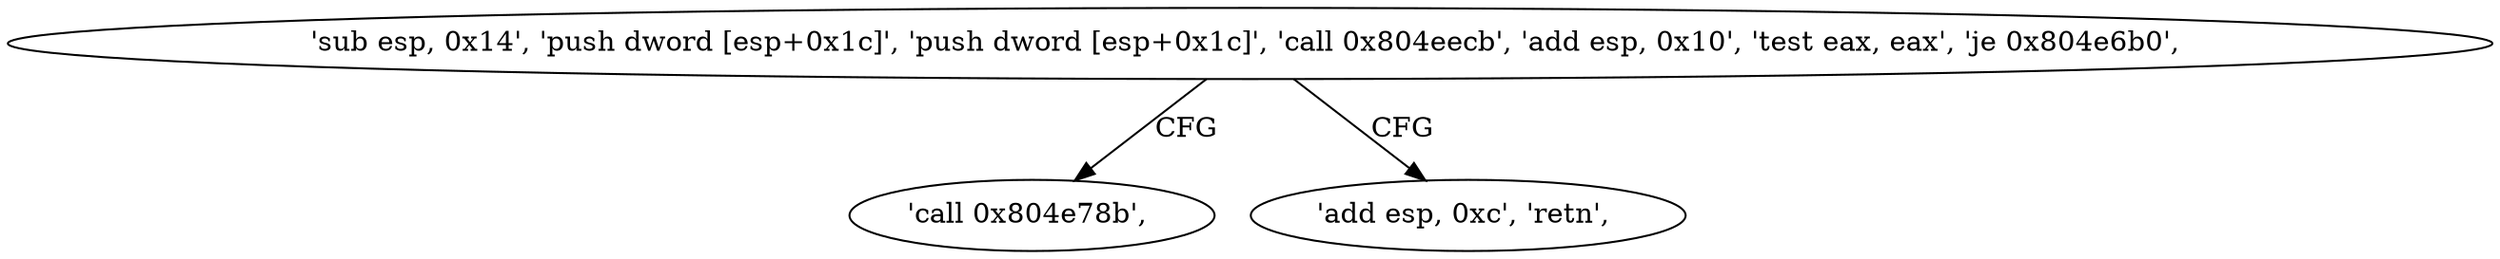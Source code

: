 digraph "func" {
"134538901" [label = "'sub esp, 0x14', 'push dword [esp+0x1c]', 'push dword [esp+0x1c]', 'call 0x804eecb', 'add esp, 0x10', 'test eax, eax', 'je 0x804e6b0', " ]
"134538928" [label = "'call 0x804e78b', " ]
"134538924" [label = "'add esp, 0xc', 'retn', " ]
"134538901" -> "134538928" [ label = "CFG" ]
"134538901" -> "134538924" [ label = "CFG" ]
}

